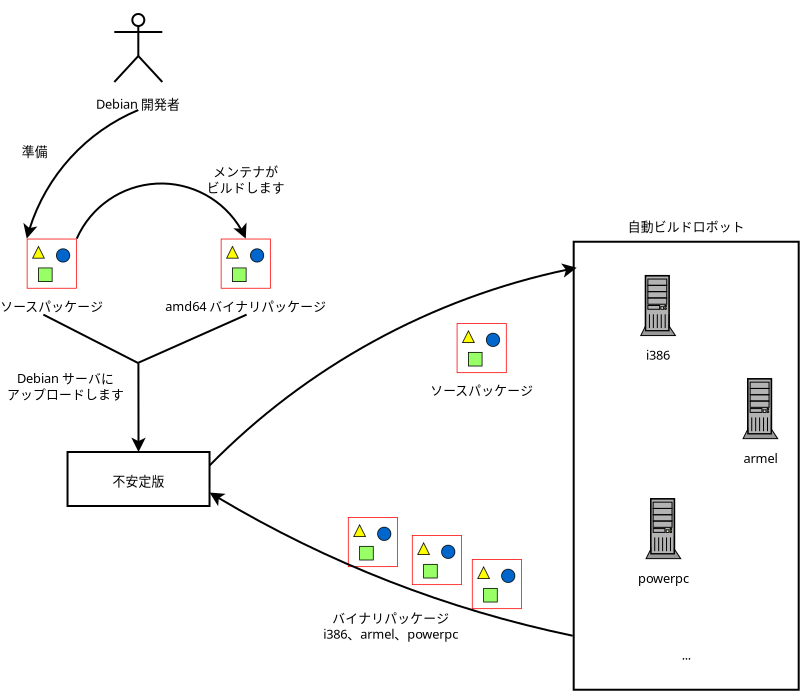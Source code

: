 <?xml version="1.0" encoding="UTF-8"?>
<dia:diagram xmlns:dia="http://www.lysator.liu.se/~alla/dia/">
  <dia:layer name="Arrière-plan" visible="true" active="true">
    <dia:object type="UML - Actor" version="0" id="O0">
      <dia:attribute name="obj_pos">
        <dia:point val="15.589,6.1"/>
      </dia:attribute>
      <dia:attribute name="obj_bb">
        <dia:rectangle val="13.531,3.35;17.648,8.893"/>
      </dia:attribute>
      <dia:attribute name="meta">
        <dia:composite type="dict"/>
      </dia:attribute>
      <dia:attribute name="elem_corner">
        <dia:point val="14.339,3.4"/>
      </dia:attribute>
      <dia:attribute name="elem_width">
        <dia:real val="2.5"/>
      </dia:attribute>
      <dia:attribute name="elem_height">
        <dia:real val="5.4"/>
      </dia:attribute>
      <dia:attribute name="line_width">
        <dia:real val="0.1"/>
      </dia:attribute>
      <dia:attribute name="line_colour">
        <dia:color val="#000000"/>
      </dia:attribute>
      <dia:attribute name="fill_colour">
        <dia:color val="#ffffff"/>
      </dia:attribute>
      <dia:attribute name="text">
        <dia:composite type="text">
          <dia:attribute name="string">
            <dia:string>#Debian 開発者#</dia:string>
          </dia:attribute>
          <dia:attribute name="font">
            <dia:font family="M+ 1c" style="0" name="Courier"/>
          </dia:attribute>
          <dia:attribute name="height">
            <dia:real val="0.8"/>
          </dia:attribute>
          <dia:attribute name="pos">
            <dia:point val="15.589,8.688"/>
          </dia:attribute>
          <dia:attribute name="color">
            <dia:color val="#000000"/>
          </dia:attribute>
          <dia:attribute name="alignment">
            <dia:enum val="1"/>
          </dia:attribute>
        </dia:composite>
      </dia:attribute>
    </dia:object>
    <dia:object type="Standard - Arc" version="0" id="O1">
      <dia:attribute name="obj_pos">
        <dia:point val="15.589,8.8"/>
      </dia:attribute>
      <dia:attribute name="obj_bb">
        <dia:rectangle val="9.841,8.729;15.66,15.303"/>
      </dia:attribute>
      <dia:attribute name="conn_endpoints">
        <dia:point val="15.589,8.8"/>
        <dia:point val="10.011,15.232"/>
      </dia:attribute>
      <dia:attribute name="curve_distance">
        <dia:real val="1"/>
      </dia:attribute>
      <dia:attribute name="end_arrow">
        <dia:enum val="22"/>
      </dia:attribute>
      <dia:attribute name="end_arrow_length">
        <dia:real val="0.5"/>
      </dia:attribute>
      <dia:attribute name="end_arrow_width">
        <dia:real val="0.5"/>
      </dia:attribute>
      <dia:connections>
        <dia:connection handle="0" to="O0" connection="6"/>
        <dia:connection handle="1" to="O19" connection="0"/>
      </dia:connections>
    </dia:object>
    <dia:object type="Standard - Arc" version="0" id="O2">
      <dia:attribute name="obj_pos">
        <dia:point val="12.511,15.232"/>
      </dia:attribute>
      <dia:attribute name="obj_bb">
        <dia:rectangle val="12.461,12.425;21.014,15.283"/>
      </dia:attribute>
      <dia:attribute name="conn_endpoints">
        <dia:point val="12.511,15.232"/>
        <dia:point val="20.961,15.232"/>
      </dia:attribute>
      <dia:attribute name="curve_distance">
        <dia:real val="-2.757"/>
      </dia:attribute>
      <dia:attribute name="end_arrow">
        <dia:enum val="22"/>
      </dia:attribute>
      <dia:attribute name="end_arrow_length">
        <dia:real val="0.5"/>
      </dia:attribute>
      <dia:attribute name="end_arrow_width">
        <dia:real val="0.5"/>
      </dia:attribute>
      <dia:connections>
        <dia:connection handle="0" to="O19" connection="2"/>
        <dia:connection handle="1" to="O23" connection="1"/>
      </dia:connections>
    </dia:object>
    <dia:object type="Flowchart - Box" version="0" id="O3">
      <dia:attribute name="obj_pos">
        <dia:point val="12.05,25.9"/>
      </dia:attribute>
      <dia:attribute name="obj_bb">
        <dia:rectangle val="12,25.85;19.2,28.65"/>
      </dia:attribute>
      <dia:attribute name="elem_corner">
        <dia:point val="12.05,25.9"/>
      </dia:attribute>
      <dia:attribute name="elem_width">
        <dia:real val="7.1"/>
      </dia:attribute>
      <dia:attribute name="elem_height">
        <dia:real val="2.7"/>
      </dia:attribute>
      <dia:attribute name="show_background">
        <dia:boolean val="true"/>
      </dia:attribute>
      <dia:attribute name="padding">
        <dia:real val="0.5"/>
      </dia:attribute>
      <dia:attribute name="text">
        <dia:composite type="text">
          <dia:attribute name="string">
            <dia:string>#不安定版#</dia:string>
          </dia:attribute>
          <dia:attribute name="font">
            <dia:font family="M+ 1c" style="0" name="Courier"/>
          </dia:attribute>
          <dia:attribute name="height">
            <dia:real val="0.8"/>
          </dia:attribute>
          <dia:attribute name="pos">
            <dia:point val="15.6,27.538"/>
          </dia:attribute>
          <dia:attribute name="color">
            <dia:color val="#000000"/>
          </dia:attribute>
          <dia:attribute name="alignment">
            <dia:enum val="1"/>
          </dia:attribute>
        </dia:composite>
      </dia:attribute>
    </dia:object>
    <dia:object type="Standard - Line" version="0" id="O4">
      <dia:attribute name="obj_pos">
        <dia:point val="15.594,21.47"/>
      </dia:attribute>
      <dia:attribute name="obj_bb">
        <dia:rectangle val="15.237,21.42;15.961,26.012"/>
      </dia:attribute>
      <dia:attribute name="conn_endpoints">
        <dia:point val="15.594,21.47"/>
        <dia:point val="15.6,25.9"/>
      </dia:attribute>
      <dia:attribute name="numcp">
        <dia:int val="1"/>
      </dia:attribute>
      <dia:attribute name="end_arrow">
        <dia:enum val="22"/>
      </dia:attribute>
      <dia:attribute name="end_arrow_length">
        <dia:real val="0.5"/>
      </dia:attribute>
      <dia:attribute name="end_arrow_width">
        <dia:real val="0.5"/>
      </dia:attribute>
      <dia:connections>
        <dia:connection handle="1" to="O3" connection="1"/>
      </dia:connections>
    </dia:object>
    <dia:object type="Standard - Line" version="0" id="O5">
      <dia:attribute name="obj_pos">
        <dia:point val="10.841,19.031"/>
      </dia:attribute>
      <dia:attribute name="obj_bb">
        <dia:rectangle val="10.774,18.963;15.682,21.538"/>
      </dia:attribute>
      <dia:attribute name="conn_endpoints">
        <dia:point val="10.841,19.031"/>
        <dia:point val="15.614,21.47"/>
      </dia:attribute>
      <dia:attribute name="numcp">
        <dia:int val="1"/>
      </dia:attribute>
    </dia:object>
    <dia:object type="Standard - Line" version="0" id="O6">
      <dia:attribute name="obj_pos">
        <dia:point val="21.004,19.031"/>
      </dia:attribute>
      <dia:attribute name="obj_bb">
        <dia:rectangle val="15.528,18.965;21.07,21.501"/>
      </dia:attribute>
      <dia:attribute name="conn_endpoints">
        <dia:point val="21.004,19.031"/>
        <dia:point val="15.594,21.435"/>
      </dia:attribute>
      <dia:attribute name="numcp">
        <dia:int val="1"/>
      </dia:attribute>
    </dia:object>
    <dia:object type="Standard - Box" version="0" id="O7">
      <dia:attribute name="obj_pos">
        <dia:point val="37.358,15.387"/>
      </dia:attribute>
      <dia:attribute name="obj_bb">
        <dia:rectangle val="37.308,15.338;48.658,37.837"/>
      </dia:attribute>
      <dia:attribute name="elem_corner">
        <dia:point val="37.358,15.387"/>
      </dia:attribute>
      <dia:attribute name="elem_width">
        <dia:real val="11.25"/>
      </dia:attribute>
      <dia:attribute name="elem_height">
        <dia:real val="22.4"/>
      </dia:attribute>
      <dia:attribute name="show_background">
        <dia:boolean val="true"/>
      </dia:attribute>
    </dia:object>
    <dia:object type="Standard - Text" version="1" id="O8">
      <dia:attribute name="obj_pos">
        <dia:point val="42.983,14.588"/>
      </dia:attribute>
      <dia:attribute name="obj_bb">
        <dia:rectangle val="40.103,14.141;45.863,15.034"/>
      </dia:attribute>
      <dia:attribute name="text">
        <dia:composite type="text">
          <dia:attribute name="string">
            <dia:string>#自動ビルドロボット#</dia:string>
          </dia:attribute>
          <dia:attribute name="font">
            <dia:font family="M+ 1c" style="0" name="Courier"/>
          </dia:attribute>
          <dia:attribute name="height">
            <dia:real val="0.8"/>
          </dia:attribute>
          <dia:attribute name="pos">
            <dia:point val="42.983,14.829"/>
          </dia:attribute>
          <dia:attribute name="color">
            <dia:color val="#000000"/>
          </dia:attribute>
          <dia:attribute name="alignment">
            <dia:enum val="1"/>
          </dia:attribute>
        </dia:composite>
      </dia:attribute>
      <dia:attribute name="valign">
        <dia:enum val="2"/>
      </dia:attribute>
    </dia:object>
    <dia:object type="Standard - Arc" version="0" id="O9">
      <dia:attribute name="obj_pos">
        <dia:point val="19.15,26.575"/>
      </dia:attribute>
      <dia:attribute name="obj_bb">
        <dia:rectangle val="19.082,16.472;37.575,26.643"/>
      </dia:attribute>
      <dia:attribute name="conn_endpoints">
        <dia:point val="19.15,26.575"/>
        <dia:point val="37.508,16.688"/>
      </dia:attribute>
      <dia:attribute name="curve_distance">
        <dia:real val="-1.578"/>
      </dia:attribute>
      <dia:attribute name="end_arrow">
        <dia:enum val="22"/>
      </dia:attribute>
      <dia:attribute name="end_arrow_length">
        <dia:real val="0.5"/>
      </dia:attribute>
      <dia:attribute name="end_arrow_width">
        <dia:real val="0.5"/>
      </dia:attribute>
      <dia:connections>
        <dia:connection handle="0" to="O3" connection="6"/>
      </dia:connections>
    </dia:object>
    <dia:object type="Standard - Image" version="0" id="O10">
      <dia:attribute name="obj_pos">
        <dia:point val="26.068,29.152"/>
      </dia:attribute>
      <dia:attribute name="obj_bb">
        <dia:rectangle val="26.018,29.102;28.618,31.703"/>
      </dia:attribute>
      <dia:attribute name="elem_corner">
        <dia:point val="26.068,29.152"/>
      </dia:attribute>
      <dia:attribute name="elem_width">
        <dia:real val="2.5"/>
      </dia:attribute>
      <dia:attribute name="elem_height">
        <dia:real val="2.5"/>
      </dia:attribute>
      <dia:attribute name="draw_border">
        <dia:boolean val="false"/>
      </dia:attribute>
      <dia:attribute name="keep_aspect">
        <dia:boolean val="true"/>
      </dia:attribute>
      <dia:attribute name="file">
        <dia:string>#../../en-US/images/gnome-mime-application-x-deb.png#</dia:string>
      </dia:attribute>
    </dia:object>
    <dia:object type="Standard - Text" version="1" id="O11">
      <dia:attribute name="obj_pos">
        <dia:point val="28.208,34.56"/>
      </dia:attribute>
      <dia:attribute name="obj_bb">
        <dia:rectangle val="24.774,33.714;31.641,35.406"/>
      </dia:attribute>
      <dia:attribute name="text">
        <dia:composite type="text">
          <dia:attribute name="string">
            <dia:string>#バイナリパッケージ
i386、armel、powerpc#</dia:string>
          </dia:attribute>
          <dia:attribute name="font">
            <dia:font family="M+ 1c" style="0" name="Courier"/>
          </dia:attribute>
          <dia:attribute name="height">
            <dia:real val="0.8"/>
          </dia:attribute>
          <dia:attribute name="pos">
            <dia:point val="28.208,34.401"/>
          </dia:attribute>
          <dia:attribute name="color">
            <dia:color val="#000000"/>
          </dia:attribute>
          <dia:attribute name="alignment">
            <dia:enum val="1"/>
          </dia:attribute>
        </dia:composite>
      </dia:attribute>
      <dia:attribute name="valign">
        <dia:enum val="2"/>
      </dia:attribute>
    </dia:object>
    <dia:object type="Standard - Image" version="0" id="O12">
      <dia:attribute name="obj_pos">
        <dia:point val="29.268,30.052"/>
      </dia:attribute>
      <dia:attribute name="obj_bb">
        <dia:rectangle val="29.218,30.003;31.818,32.602"/>
      </dia:attribute>
      <dia:attribute name="elem_corner">
        <dia:point val="29.268,30.052"/>
      </dia:attribute>
      <dia:attribute name="elem_width">
        <dia:real val="2.5"/>
      </dia:attribute>
      <dia:attribute name="elem_height">
        <dia:real val="2.5"/>
      </dia:attribute>
      <dia:attribute name="draw_border">
        <dia:boolean val="false"/>
      </dia:attribute>
      <dia:attribute name="keep_aspect">
        <dia:boolean val="true"/>
      </dia:attribute>
      <dia:attribute name="file">
        <dia:string>#../../en-US/images/gnome-mime-application-x-deb.png#</dia:string>
      </dia:attribute>
    </dia:object>
    <dia:object type="Standard - Image" version="0" id="O13">
      <dia:attribute name="obj_pos">
        <dia:point val="32.268,31.253"/>
      </dia:attribute>
      <dia:attribute name="obj_bb">
        <dia:rectangle val="32.218,31.203;34.818,33.803"/>
      </dia:attribute>
      <dia:attribute name="elem_corner">
        <dia:point val="32.268,31.253"/>
      </dia:attribute>
      <dia:attribute name="elem_width">
        <dia:real val="2.5"/>
      </dia:attribute>
      <dia:attribute name="elem_height">
        <dia:real val="2.5"/>
      </dia:attribute>
      <dia:attribute name="draw_border">
        <dia:boolean val="false"/>
      </dia:attribute>
      <dia:attribute name="keep_aspect">
        <dia:boolean val="true"/>
      </dia:attribute>
      <dia:attribute name="file">
        <dia:string>#../../en-US/images/gnome-mime-application-x-deb.png#</dia:string>
      </dia:attribute>
    </dia:object>
    <dia:object type="Standard - Arc" version="0" id="O14">
      <dia:attribute name="obj_pos">
        <dia:point val="37.308,35.087"/>
      </dia:attribute>
      <dia:attribute name="obj_bb">
        <dia:rectangle val="19.085,27.86;37.373,35.152"/>
      </dia:attribute>
      <dia:attribute name="conn_endpoints">
        <dia:point val="37.308,35.087"/>
        <dia:point val="19.15,27.925"/>
      </dia:attribute>
      <dia:attribute name="curve_distance">
        <dia:real val="-0.835"/>
      </dia:attribute>
      <dia:attribute name="end_arrow">
        <dia:enum val="22"/>
      </dia:attribute>
      <dia:attribute name="end_arrow_length">
        <dia:real val="0.5"/>
      </dia:attribute>
      <dia:attribute name="end_arrow_width">
        <dia:real val="0.5"/>
      </dia:attribute>
      <dia:connections>
        <dia:connection handle="1" to="O3" connection="10"/>
      </dia:connections>
    </dia:object>
    <dia:object type="Standard - Text" version="1" id="O15">
      <dia:attribute name="obj_pos">
        <dia:point val="42.983,36.038"/>
      </dia:attribute>
      <dia:attribute name="obj_bb">
        <dia:rectangle val="42.728,35.591;43.238,36.484"/>
      </dia:attribute>
      <dia:attribute name="text">
        <dia:composite type="text">
          <dia:attribute name="string">
            <dia:string>#...#</dia:string>
          </dia:attribute>
          <dia:attribute name="font">
            <dia:font family="M+ 1c" style="0" name="Courier"/>
          </dia:attribute>
          <dia:attribute name="height">
            <dia:real val="0.8"/>
          </dia:attribute>
          <dia:attribute name="pos">
            <dia:point val="42.983,36.279"/>
          </dia:attribute>
          <dia:attribute name="color">
            <dia:color val="#000000"/>
          </dia:attribute>
          <dia:attribute name="alignment">
            <dia:enum val="1"/>
          </dia:attribute>
        </dia:composite>
      </dia:attribute>
      <dia:attribute name="valign">
        <dia:enum val="2"/>
      </dia:attribute>
    </dia:object>
    <dia:object type="Standard - Text" version="1" id="O16">
      <dia:attribute name="obj_pos">
        <dia:point val="10.408,10.838"/>
      </dia:attribute>
      <dia:attribute name="obj_bb">
        <dia:rectangle val="9.768,10.391;11.048,11.284"/>
      </dia:attribute>
      <dia:attribute name="text">
        <dia:composite type="text">
          <dia:attribute name="string">
            <dia:string>#準備#</dia:string>
          </dia:attribute>
          <dia:attribute name="font">
            <dia:font family="M+ 1c" style="0" name="Courier"/>
          </dia:attribute>
          <dia:attribute name="height">
            <dia:real val="0.8"/>
          </dia:attribute>
          <dia:attribute name="pos">
            <dia:point val="10.408,11.079"/>
          </dia:attribute>
          <dia:attribute name="color">
            <dia:color val="#000000"/>
          </dia:attribute>
          <dia:attribute name="alignment">
            <dia:enum val="1"/>
          </dia:attribute>
        </dia:composite>
      </dia:attribute>
      <dia:attribute name="valign">
        <dia:enum val="2"/>
      </dia:attribute>
    </dia:object>
    <dia:object type="Standard - Text" version="1" id="O17">
      <dia:attribute name="obj_pos">
        <dia:point val="20.961,12.238"/>
      </dia:attribute>
      <dia:attribute name="obj_bb">
        <dia:rectangle val="19.041,11.391;22.881,13.084"/>
      </dia:attribute>
      <dia:attribute name="text">
        <dia:composite type="text">
          <dia:attribute name="string">
            <dia:string>#メンテナが
ビルドします#</dia:string>
          </dia:attribute>
          <dia:attribute name="font">
            <dia:font family="M+ 1c" style="0" name="Courier"/>
          </dia:attribute>
          <dia:attribute name="height">
            <dia:real val="0.8"/>
          </dia:attribute>
          <dia:attribute name="pos">
            <dia:point val="20.961,12.079"/>
          </dia:attribute>
          <dia:attribute name="color">
            <dia:color val="#000000"/>
          </dia:attribute>
          <dia:attribute name="alignment">
            <dia:enum val="1"/>
          </dia:attribute>
        </dia:composite>
      </dia:attribute>
      <dia:attribute name="valign">
        <dia:enum val="2"/>
      </dia:attribute>
    </dia:object>
    <dia:object type="Standard - Text" version="1" id="O18">
      <dia:attribute name="obj_pos">
        <dia:point val="11.951,22.571"/>
      </dia:attribute>
      <dia:attribute name="obj_bb">
        <dia:rectangle val="9.071,21.725;14.831,23.417"/>
      </dia:attribute>
      <dia:attribute name="text">
        <dia:composite type="text">
          <dia:attribute name="string">
            <dia:string>#Debian サーバに
アップロードします#</dia:string>
          </dia:attribute>
          <dia:attribute name="font">
            <dia:font family="M+ 1c" style="0" name="Courier"/>
          </dia:attribute>
          <dia:attribute name="height">
            <dia:real val="0.8"/>
          </dia:attribute>
          <dia:attribute name="pos">
            <dia:point val="11.951,22.412"/>
          </dia:attribute>
          <dia:attribute name="color">
            <dia:color val="#000000"/>
          </dia:attribute>
          <dia:attribute name="alignment">
            <dia:enum val="1"/>
          </dia:attribute>
        </dia:composite>
      </dia:attribute>
      <dia:attribute name="valign">
        <dia:enum val="2"/>
      </dia:attribute>
    </dia:object>
    <dia:group>
      <dia:object type="Standard - Image" version="0" id="O19">
        <dia:attribute name="obj_pos">
          <dia:point val="10.011,15.232"/>
        </dia:attribute>
        <dia:attribute name="obj_bb">
          <dia:rectangle val="9.961,15.182;12.561,17.782"/>
        </dia:attribute>
        <dia:attribute name="elem_corner">
          <dia:point val="10.011,15.232"/>
        </dia:attribute>
        <dia:attribute name="elem_width">
          <dia:real val="2.5"/>
        </dia:attribute>
        <dia:attribute name="elem_height">
          <dia:real val="2.5"/>
        </dia:attribute>
        <dia:attribute name="draw_border">
          <dia:boolean val="false"/>
        </dia:attribute>
        <dia:attribute name="keep_aspect">
          <dia:boolean val="true"/>
        </dia:attribute>
        <dia:attribute name="file">
          <dia:string>#../../en-US/images/gnome-mime-application-x-deb.png#</dia:string>
        </dia:attribute>
      </dia:object>
      <dia:object type="Standard - Text" version="1" id="O20">
        <dia:attribute name="obj_pos">
          <dia:point val="11.261,18.575"/>
        </dia:attribute>
        <dia:attribute name="obj_bb">
          <dia:rectangle val="8.701,18.129;13.821,19.021"/>
        </dia:attribute>
        <dia:attribute name="text">
          <dia:composite type="text">
            <dia:attribute name="string">
              <dia:string>#ソースパッケージ#</dia:string>
            </dia:attribute>
            <dia:attribute name="font">
              <dia:font family="M+ 1c" style="0" name="Courier"/>
            </dia:attribute>
            <dia:attribute name="height">
              <dia:real val="0.8"/>
            </dia:attribute>
            <dia:attribute name="pos">
              <dia:point val="11.261,18.816"/>
            </dia:attribute>
            <dia:attribute name="color">
              <dia:color val="#000000"/>
            </dia:attribute>
            <dia:attribute name="alignment">
              <dia:enum val="1"/>
            </dia:attribute>
          </dia:composite>
        </dia:attribute>
        <dia:attribute name="valign">
          <dia:enum val="2"/>
        </dia:attribute>
      </dia:object>
    </dia:group>
    <dia:group>
      <dia:object type="Standard - Image" version="0" id="O21">
        <dia:attribute name="obj_pos">
          <dia:point val="31.508,19.453"/>
        </dia:attribute>
        <dia:attribute name="obj_bb">
          <dia:rectangle val="31.458,19.402;34.058,22.003"/>
        </dia:attribute>
        <dia:attribute name="elem_corner">
          <dia:point val="31.508,19.453"/>
        </dia:attribute>
        <dia:attribute name="elem_width">
          <dia:real val="2.5"/>
        </dia:attribute>
        <dia:attribute name="elem_height">
          <dia:real val="2.5"/>
        </dia:attribute>
        <dia:attribute name="draw_border">
          <dia:boolean val="false"/>
        </dia:attribute>
        <dia:attribute name="keep_aspect">
          <dia:boolean val="true"/>
        </dia:attribute>
        <dia:attribute name="file">
          <dia:string>#../../en-US/images/gnome-mime-application-x-deb.png#</dia:string>
        </dia:attribute>
      </dia:object>
      <dia:object type="Standard - Text" version="1" id="O22">
        <dia:attribute name="obj_pos">
          <dia:point val="32.758,22.77"/>
        </dia:attribute>
        <dia:attribute name="obj_bb">
          <dia:rectangle val="30.198,22.324;35.318,23.216"/>
        </dia:attribute>
        <dia:attribute name="text">
          <dia:composite type="text">
            <dia:attribute name="string">
              <dia:string>#ソースパッケージ#</dia:string>
            </dia:attribute>
            <dia:attribute name="font">
              <dia:font family="M+ 1c" style="0" name="Courier"/>
            </dia:attribute>
            <dia:attribute name="height">
              <dia:real val="0.8"/>
            </dia:attribute>
            <dia:attribute name="pos">
              <dia:point val="32.758,23.011"/>
            </dia:attribute>
            <dia:attribute name="color">
              <dia:color val="#000000"/>
            </dia:attribute>
            <dia:attribute name="alignment">
              <dia:enum val="1"/>
            </dia:attribute>
          </dia:composite>
        </dia:attribute>
        <dia:attribute name="valign">
          <dia:enum val="2"/>
        </dia:attribute>
      </dia:object>
    </dia:group>
    <dia:group>
      <dia:object type="Standard - Image" version="0" id="O23">
        <dia:attribute name="obj_pos">
          <dia:point val="19.711,15.232"/>
        </dia:attribute>
        <dia:attribute name="obj_bb">
          <dia:rectangle val="19.661,15.182;22.261,17.782"/>
        </dia:attribute>
        <dia:attribute name="elem_corner">
          <dia:point val="19.711,15.232"/>
        </dia:attribute>
        <dia:attribute name="elem_width">
          <dia:real val="2.5"/>
        </dia:attribute>
        <dia:attribute name="elem_height">
          <dia:real val="2.5"/>
        </dia:attribute>
        <dia:attribute name="draw_border">
          <dia:boolean val="false"/>
        </dia:attribute>
        <dia:attribute name="keep_aspect">
          <dia:boolean val="true"/>
        </dia:attribute>
        <dia:attribute name="file">
          <dia:string>#../../en-US/images/gnome-mime-application-x-deb.png#</dia:string>
        </dia:attribute>
      </dia:object>
      <dia:object type="Standard - Text" version="1" id="O24">
        <dia:attribute name="obj_pos">
          <dia:point val="20.961,18.575"/>
        </dia:attribute>
        <dia:attribute name="obj_bb">
          <dia:rectangle val="16.991,18.129;24.931,19.021"/>
        </dia:attribute>
        <dia:attribute name="text">
          <dia:composite type="text">
            <dia:attribute name="string">
              <dia:string>#amd64 バイナリパッケージ#</dia:string>
            </dia:attribute>
            <dia:attribute name="font">
              <dia:font family="M+ 1c" style="0" name="Courier"/>
            </dia:attribute>
            <dia:attribute name="height">
              <dia:real val="0.8"/>
            </dia:attribute>
            <dia:attribute name="pos">
              <dia:point val="20.961,18.816"/>
            </dia:attribute>
            <dia:attribute name="color">
              <dia:color val="#000000"/>
            </dia:attribute>
            <dia:attribute name="alignment">
              <dia:enum val="1"/>
            </dia:attribute>
          </dia:composite>
        </dia:attribute>
        <dia:attribute name="valign">
          <dia:enum val="2"/>
        </dia:attribute>
      </dia:object>
    </dia:group>
    <dia:group>
      <dia:object type="Network - General Computer (Tower)" version="1" id="O25">
        <dia:attribute name="obj_pos">
          <dia:point val="40.712,17.087"/>
        </dia:attribute>
        <dia:attribute name="obj_bb">
          <dia:rectangle val="40.704,17.047;42.453,21.396"/>
        </dia:attribute>
        <dia:attribute name="meta">
          <dia:composite type="dict"/>
        </dia:attribute>
        <dia:attribute name="elem_corner">
          <dia:point val="40.712,17.087"/>
        </dia:attribute>
        <dia:attribute name="elem_width">
          <dia:real val="1.732"/>
        </dia:attribute>
        <dia:attribute name="elem_height">
          <dia:real val="2.991"/>
        </dia:attribute>
        <dia:attribute name="line_width">
          <dia:real val="0.1"/>
        </dia:attribute>
        <dia:attribute name="line_colour">
          <dia:color val="#000000"/>
        </dia:attribute>
        <dia:attribute name="fill_colour">
          <dia:color val="#ffffff"/>
        </dia:attribute>
        <dia:attribute name="show_background">
          <dia:boolean val="true"/>
        </dia:attribute>
        <dia:attribute name="line_style">
          <dia:enum val="0"/>
          <dia:real val="1"/>
        </dia:attribute>
        <dia:attribute name="padding">
          <dia:real val="0.354"/>
        </dia:attribute>
        <dia:attribute name="text">
          <dia:composite type="text">
            <dia:attribute name="string">
              <dia:string>##</dia:string>
            </dia:attribute>
            <dia:attribute name="font">
              <dia:font family="M+ 1c" style="0" name="Courier"/>
            </dia:attribute>
            <dia:attribute name="height">
              <dia:real val="0.8"/>
            </dia:attribute>
            <dia:attribute name="pos">
              <dia:point val="41.578,20.837"/>
            </dia:attribute>
            <dia:attribute name="color">
              <dia:color val="#000000"/>
            </dia:attribute>
            <dia:attribute name="alignment">
              <dia:enum val="1"/>
            </dia:attribute>
          </dia:composite>
        </dia:attribute>
        <dia:attribute name="flip_horizontal">
          <dia:boolean val="false"/>
        </dia:attribute>
        <dia:attribute name="flip_vertical">
          <dia:boolean val="false"/>
        </dia:attribute>
        <dia:attribute name="subscale">
          <dia:real val="1"/>
        </dia:attribute>
      </dia:object>
      <dia:object type="Standard - Text" version="1" id="O26">
        <dia:attribute name="obj_pos">
          <dia:point val="41.569,21.038"/>
        </dia:attribute>
        <dia:attribute name="obj_bb">
          <dia:rectangle val="40.874,20.591;42.264,21.484"/>
        </dia:attribute>
        <dia:attribute name="text">
          <dia:composite type="text">
            <dia:attribute name="string">
              <dia:string>#i386#</dia:string>
            </dia:attribute>
            <dia:attribute name="font">
              <dia:font family="M+ 1c" style="0" name="Courier"/>
            </dia:attribute>
            <dia:attribute name="height">
              <dia:real val="0.8"/>
            </dia:attribute>
            <dia:attribute name="pos">
              <dia:point val="41.569,21.279"/>
            </dia:attribute>
            <dia:attribute name="color">
              <dia:color val="#000000"/>
            </dia:attribute>
            <dia:attribute name="alignment">
              <dia:enum val="1"/>
            </dia:attribute>
          </dia:composite>
        </dia:attribute>
        <dia:attribute name="valign">
          <dia:enum val="2"/>
        </dia:attribute>
      </dia:object>
    </dia:group>
    <dia:group>
      <dia:object type="Network - General Computer (Tower)" version="1" id="O27">
        <dia:attribute name="obj_pos">
          <dia:point val="45.827,22.242"/>
        </dia:attribute>
        <dia:attribute name="obj_bb">
          <dia:rectangle val="45.819,22.203;47.568,26.551"/>
        </dia:attribute>
        <dia:attribute name="meta">
          <dia:composite type="dict"/>
        </dia:attribute>
        <dia:attribute name="elem_corner">
          <dia:point val="45.827,22.242"/>
        </dia:attribute>
        <dia:attribute name="elem_width">
          <dia:real val="1.732"/>
        </dia:attribute>
        <dia:attribute name="elem_height">
          <dia:real val="2.991"/>
        </dia:attribute>
        <dia:attribute name="line_width">
          <dia:real val="0.1"/>
        </dia:attribute>
        <dia:attribute name="line_colour">
          <dia:color val="#000000"/>
        </dia:attribute>
        <dia:attribute name="fill_colour">
          <dia:color val="#ffffff"/>
        </dia:attribute>
        <dia:attribute name="show_background">
          <dia:boolean val="true"/>
        </dia:attribute>
        <dia:attribute name="line_style">
          <dia:enum val="0"/>
          <dia:real val="1"/>
        </dia:attribute>
        <dia:attribute name="padding">
          <dia:real val="0.354"/>
        </dia:attribute>
        <dia:attribute name="text">
          <dia:composite type="text">
            <dia:attribute name="string">
              <dia:string>##</dia:string>
            </dia:attribute>
            <dia:attribute name="font">
              <dia:font family="M+ 1c" style="0" name="Courier"/>
            </dia:attribute>
            <dia:attribute name="height">
              <dia:real val="0.8"/>
            </dia:attribute>
            <dia:attribute name="pos">
              <dia:point val="46.693,25.992"/>
            </dia:attribute>
            <dia:attribute name="color">
              <dia:color val="#000000"/>
            </dia:attribute>
            <dia:attribute name="alignment">
              <dia:enum val="1"/>
            </dia:attribute>
          </dia:composite>
        </dia:attribute>
        <dia:attribute name="flip_horizontal">
          <dia:boolean val="false"/>
        </dia:attribute>
        <dia:attribute name="flip_vertical">
          <dia:boolean val="false"/>
        </dia:attribute>
        <dia:attribute name="subscale">
          <dia:real val="1"/>
        </dia:attribute>
      </dia:object>
      <dia:object type="Standard - Text" version="1" id="O28">
        <dia:attribute name="obj_pos">
          <dia:point val="46.693,26.203"/>
        </dia:attribute>
        <dia:attribute name="obj_bb">
          <dia:rectangle val="45.862,25.756;47.525,26.649"/>
        </dia:attribute>
        <dia:attribute name="text">
          <dia:composite type="text">
            <dia:attribute name="string">
              <dia:string>#armel#</dia:string>
            </dia:attribute>
            <dia:attribute name="font">
              <dia:font family="M+ 1c" style="0" name="Courier"/>
            </dia:attribute>
            <dia:attribute name="height">
              <dia:real val="0.8"/>
            </dia:attribute>
            <dia:attribute name="pos">
              <dia:point val="46.693,26.444"/>
            </dia:attribute>
            <dia:attribute name="color">
              <dia:color val="#000000"/>
            </dia:attribute>
            <dia:attribute name="alignment">
              <dia:enum val="1"/>
            </dia:attribute>
          </dia:composite>
        </dia:attribute>
        <dia:attribute name="valign">
          <dia:enum val="2"/>
        </dia:attribute>
      </dia:object>
    </dia:group>
    <dia:group>
      <dia:object type="Network - General Computer (Tower)" version="1" id="O29">
        <dia:attribute name="obj_pos">
          <dia:point val="40.977,28.242"/>
        </dia:attribute>
        <dia:attribute name="obj_bb">
          <dia:rectangle val="40.969,28.203;42.718,32.551"/>
        </dia:attribute>
        <dia:attribute name="meta">
          <dia:composite type="dict"/>
        </dia:attribute>
        <dia:attribute name="elem_corner">
          <dia:point val="40.977,28.242"/>
        </dia:attribute>
        <dia:attribute name="elem_width">
          <dia:real val="1.732"/>
        </dia:attribute>
        <dia:attribute name="elem_height">
          <dia:real val="2.991"/>
        </dia:attribute>
        <dia:attribute name="line_width">
          <dia:real val="0.1"/>
        </dia:attribute>
        <dia:attribute name="line_colour">
          <dia:color val="#000000"/>
        </dia:attribute>
        <dia:attribute name="fill_colour">
          <dia:color val="#ffffff"/>
        </dia:attribute>
        <dia:attribute name="show_background">
          <dia:boolean val="true"/>
        </dia:attribute>
        <dia:attribute name="line_style">
          <dia:enum val="0"/>
          <dia:real val="1"/>
        </dia:attribute>
        <dia:attribute name="padding">
          <dia:real val="0.354"/>
        </dia:attribute>
        <dia:attribute name="text">
          <dia:composite type="text">
            <dia:attribute name="string">
              <dia:string>##</dia:string>
            </dia:attribute>
            <dia:attribute name="font">
              <dia:font family="M+ 1c" style="0" name="Courier"/>
            </dia:attribute>
            <dia:attribute name="height">
              <dia:real val="0.8"/>
            </dia:attribute>
            <dia:attribute name="pos">
              <dia:point val="41.843,31.992"/>
            </dia:attribute>
            <dia:attribute name="color">
              <dia:color val="#000000"/>
            </dia:attribute>
            <dia:attribute name="alignment">
              <dia:enum val="1"/>
            </dia:attribute>
          </dia:composite>
        </dia:attribute>
        <dia:attribute name="flip_horizontal">
          <dia:boolean val="false"/>
        </dia:attribute>
        <dia:attribute name="flip_vertical">
          <dia:boolean val="false"/>
        </dia:attribute>
        <dia:attribute name="subscale">
          <dia:real val="1"/>
        </dia:attribute>
      </dia:object>
      <dia:object type="Standard - Text" version="1" id="O30">
        <dia:attribute name="obj_pos">
          <dia:point val="41.843,32.203"/>
        </dia:attribute>
        <dia:attribute name="obj_bb">
          <dia:rectangle val="40.576,31.756;43.111,32.649"/>
        </dia:attribute>
        <dia:attribute name="text">
          <dia:composite type="text">
            <dia:attribute name="string">
              <dia:string>#powerpc#</dia:string>
            </dia:attribute>
            <dia:attribute name="font">
              <dia:font family="M+ 1c" style="0" name="Courier"/>
            </dia:attribute>
            <dia:attribute name="height">
              <dia:real val="0.8"/>
            </dia:attribute>
            <dia:attribute name="pos">
              <dia:point val="41.843,32.444"/>
            </dia:attribute>
            <dia:attribute name="color">
              <dia:color val="#000000"/>
            </dia:attribute>
            <dia:attribute name="alignment">
              <dia:enum val="1"/>
            </dia:attribute>
          </dia:composite>
        </dia:attribute>
        <dia:attribute name="valign">
          <dia:enum val="2"/>
        </dia:attribute>
      </dia:object>
    </dia:group>
  </dia:layer>
</dia:diagram>
